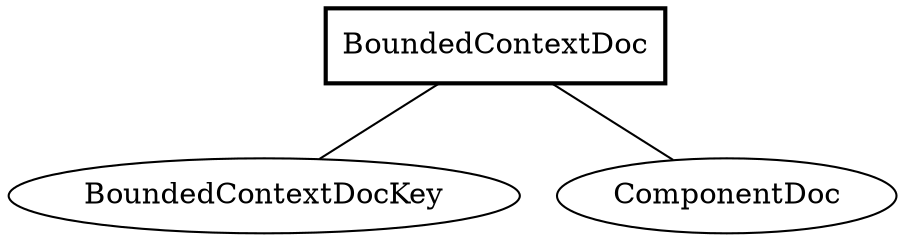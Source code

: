 graph {
splines=spline;
overlap=false;
"BoundedContextDoc" -- "BoundedContextDocKey" [style=solid];
"BoundedContextDoc" -- "ComponentDoc" [style=solid];
"ComponentDoc"[shape=ellipse];
"BoundedContextDoc"[shape=box,style=bold];
"BoundedContextDocKey"[shape=ellipse];
}

